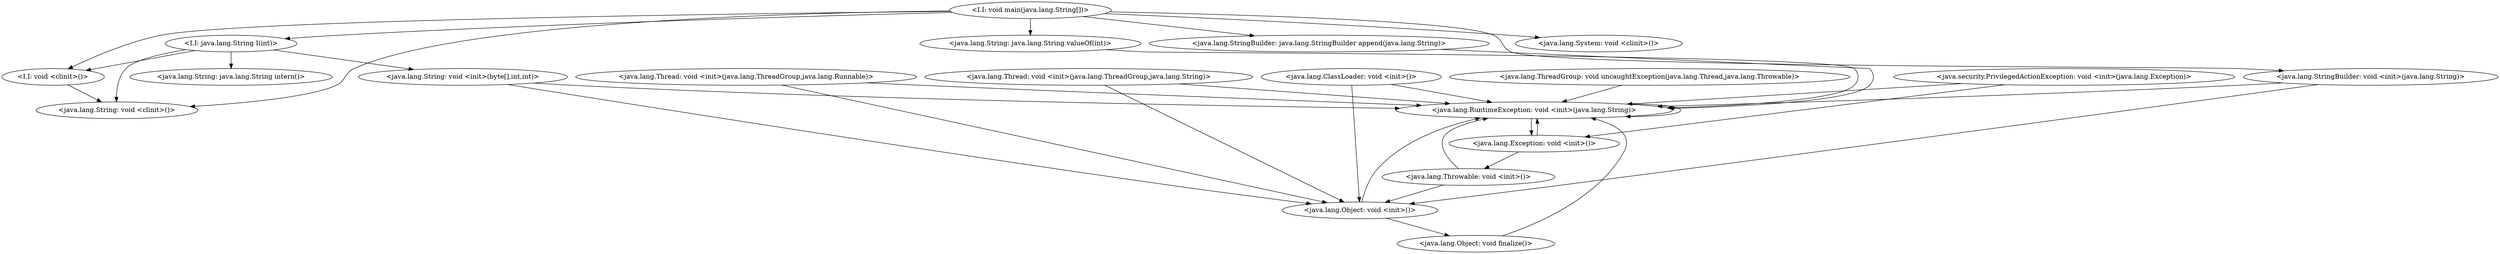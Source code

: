 digraph CallGraph {
"<I.I: void main(java.lang.String[])>" -> "<I.I: void <clinit>()>";
"<I.I: void main(java.lang.String[])>" -> "<I.I: java.lang.String I(int)>";
"<I.I: void main(java.lang.String[])>" -> "<java.lang.StringBuilder: void <init>(java.lang.String)>";
"<I.I: void main(java.lang.String[])>" -> "<java.lang.String: java.lang.String valueOf(int)>";
"<I.I: void main(java.lang.String[])>" -> "<java.lang.String: void <clinit>()>";
"<I.I: void main(java.lang.String[])>" -> "<java.lang.System: void <clinit>()>";
"<I.I: void <clinit>()>" -> "<java.lang.String: void <clinit>()>";
"<java.lang.ThreadGroup: void uncaughtException(java.lang.Thread,java.lang.Throwable)>" -> "<java.lang.RuntimeException: void <init>(java.lang.String)>";
"<java.lang.ClassLoader: void <init>()>" -> "<java.lang.Object: void <init>()>";
"<java.lang.ClassLoader: void <init>()>" -> "<java.lang.RuntimeException: void <init>(java.lang.String)>";
"<java.security.PrivilegedActionException: void <init>(java.lang.Exception)>" -> "<java.lang.Exception: void <init>()>";
"<java.security.PrivilegedActionException: void <init>(java.lang.Exception)>" -> "<java.lang.RuntimeException: void <init>(java.lang.String)>";
"<java.lang.Thread: void <init>(java.lang.ThreadGroup,java.lang.Runnable)>" -> "<java.lang.Object: void <init>()>";
"<java.lang.Thread: void <init>(java.lang.ThreadGroup,java.lang.Runnable)>" -> "<java.lang.RuntimeException: void <init>(java.lang.String)>";
"<java.lang.Thread: void <init>(java.lang.ThreadGroup,java.lang.String)>" -> "<java.lang.Object: void <init>()>";
"<java.lang.Thread: void <init>(java.lang.ThreadGroup,java.lang.String)>" -> "<java.lang.RuntimeException: void <init>(java.lang.String)>";
"<I.I: java.lang.String I(int)>" -> "<I.I: void <clinit>()>";
"<I.I: java.lang.String I(int)>" -> "<java.lang.String: void <init>(byte[],int,int)>";
"<I.I: java.lang.String I(int)>" -> "<java.lang.String: void <clinit>()>";
"<java.lang.StringBuilder: void <init>(java.lang.String)>" -> "<java.lang.Object: void <init>()>";
"<java.lang.StringBuilder: void <init>(java.lang.String)>" -> "<java.lang.RuntimeException: void <init>(java.lang.String)>";
"<java.lang.String: java.lang.String valueOf(int)>" -> "<java.lang.RuntimeException: void <init>(java.lang.String)>";
"<java.lang.RuntimeException: void <init>(java.lang.String)>" -> "<java.lang.Exception: void <init>()>";
"<java.lang.RuntimeException: void <init>(java.lang.String)>" -> "<java.lang.RuntimeException: void <init>(java.lang.String)>";
"<java.lang.Object: void <init>()>" -> "<java.lang.Object: void finalize()>";
"<java.lang.Object: void <init>()>" -> "<java.lang.RuntimeException: void <init>(java.lang.String)>";
"<java.lang.Exception: void <init>()>" -> "<java.lang.Throwable: void <init>()>";
"<java.lang.Exception: void <init>()>" -> "<java.lang.RuntimeException: void <init>(java.lang.String)>";
"<java.lang.String: void <init>(byte[],int,int)>" -> "<java.lang.Object: void <init>()>";
"<java.lang.String: void <init>(byte[],int,int)>" -> "<java.lang.RuntimeException: void <init>(java.lang.String)>";
"<java.lang.Object: void finalize()>" -> "<java.lang.RuntimeException: void <init>(java.lang.String)>";
"<java.lang.Throwable: void <init>()>" -> "<java.lang.Object: void <init>()>";
"<java.lang.Throwable: void <init>()>" -> "<java.lang.RuntimeException: void <init>(java.lang.String)>";
"<I.I: java.lang.String I(int)>" -> "<java.lang.String: java.lang.String intern()>";
"<I.I: void main(java.lang.String[])>" -> "<java.lang.StringBuilder: java.lang.StringBuilder append(java.lang.String)>";
"<java.lang.StringBuilder: java.lang.StringBuilder append(java.lang.String)>" -> "<java.lang.RuntimeException: void <init>(java.lang.String)>";
}
